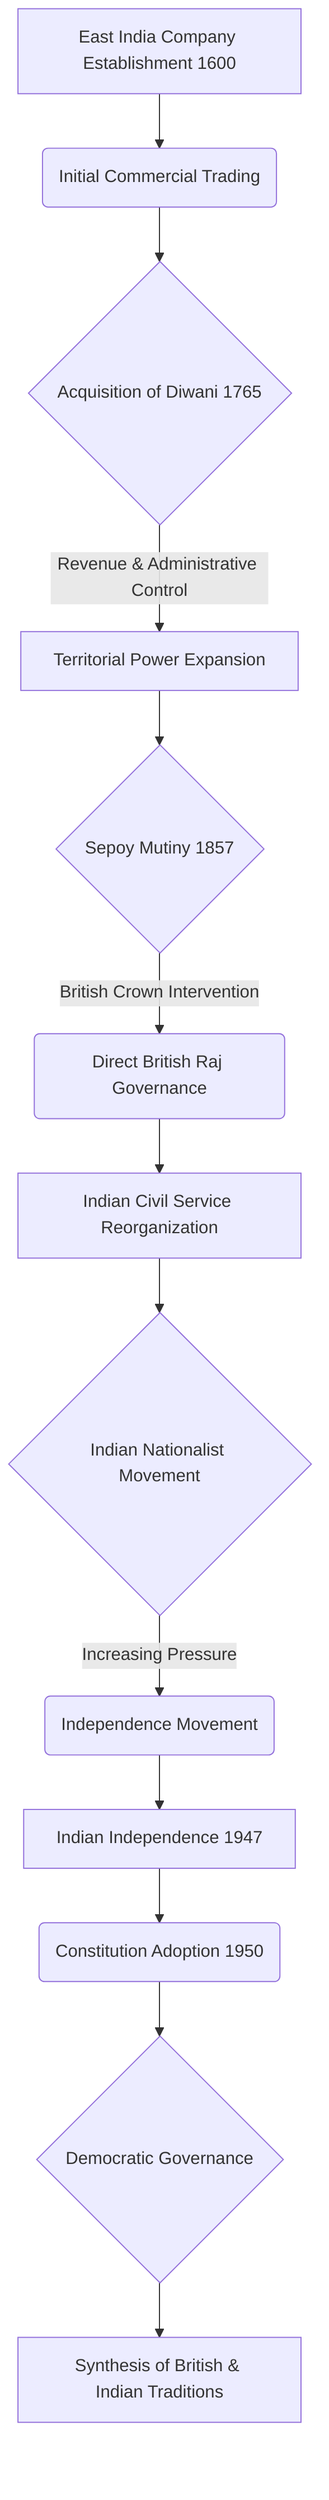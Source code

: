 flowchart TD
    A[East India Company Establishment 1600] --> B(Initial Commercial Trading)
    B --> C{Acquisition of Diwani 1765}
    C --> |Revenue & Administrative Control| D[Territorial Power Expansion]
    D --> E{Sepoy Mutiny 1857}
    E --> |British Crown Intervention| F(Direct British Raj Governance)
    F --> G[Indian Civil Service Reorganization]
    G --> H{Indian Nationalist Movement}
    H --> |Increasing Pressure| I(Independence Movement)
    I --> J[Indian Independence 1947]
    J --> K(Constitution Adoption 1950)
    K --> L{Democratic Governance}
    L --> M[Synthesis of British & Indian Traditions]